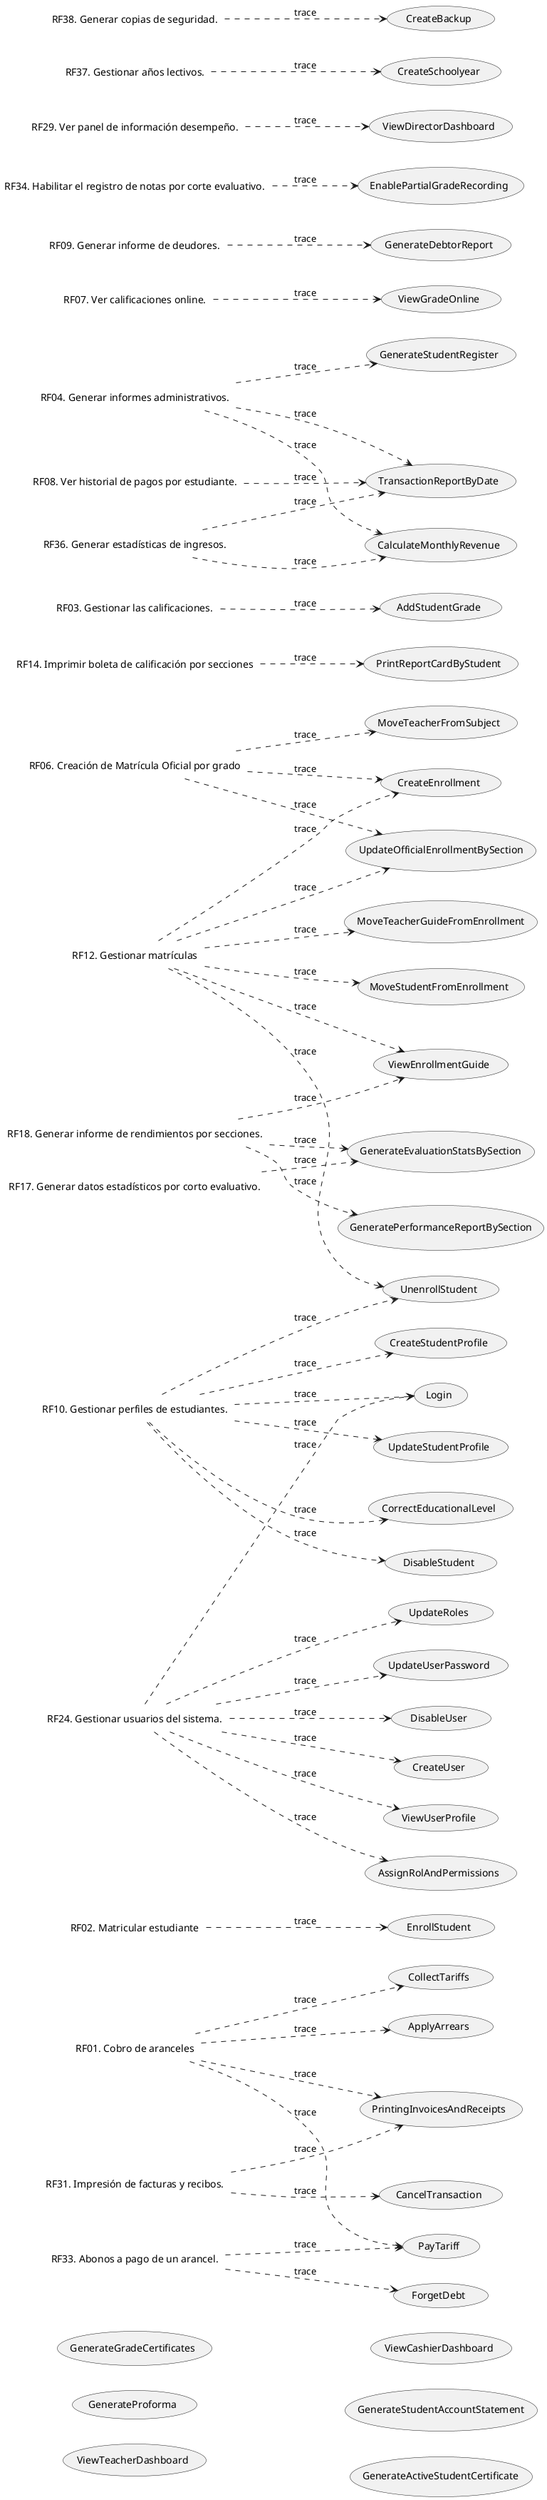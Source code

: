 @startuml
'skinparam BackgroundColor transparent
left to right direction
'Iteration 1
Label RF01 as "RF01. Cobro de aranceles"
Label RF02 as "RF02. Matricular estudiante"
label RF06 as "RF06. Creación de Matrícula Oficial por grado"
label RF12 as "RF12. Gestionar matrículas"
label RF14 as "RF14. Imprimir boleta de calificación por secciones"

'Iteration 2
Label RF03 as "RF03. Gestionar las calificaciones."
Label RF10 as "RF10. Gestionar perfiles de estudiantes."
Label RF24 as "RF24. Gestionar usuarios del sistema."
Label RF33 as "RF33. Abonos a pago de un arancel."

'Iteration 3
Label RF04 as "RF04. Generar informes administrativos."
Label RF07 as "RF07. Ver calificaciones online."
Label RF08 as "RF08. Ver historial de pagos por estudiante."
Label RF31 as "RF31. Impresión de facturas y recibos."
Label RF36 as "RF36. Generar estadísticas de ingresos."

'Iteration 4
Label RF09 as "RF09. Generar informe de deudores."
Label RF34 as "RF34. Habilitar el registro de notas por corte evaluativo."

'Iteration 5
Label RF18 as "RF18. Generar informe de rendimientos por secciones."
Label RF29 as "RF29. Ver panel de información desempeño."
Label RF37 as "RF37. Gestionar años lectivos."
Label RF38 as "RF38. Generar copias de seguridad."

'Iteration 5
Label RF17 as "RF17. Generar datos estadísticos por corto evaluativo."


'Iteration 1
usecase CU01 as "EnrollStudent"
usecase CU05 as "UpdateOfficialEnrollmentBySection"
usecase CU58 as "PrintingInvoicesAndReceipts"
usecase CU29 as "PrintReportCardByStudent"
usecase CU21 as "MoveTeacherGuideFromEnrollment"
usecase CU03 as "CollectTariffs"

'Iteration 2
usecase CU60 as "PayTariff"
usecase CU11 as "AddStudentGrade"
usecase CU02 as "CreateStudentProfile"
usecase CU69 as "Login"

'Iteration 3
usecase CU15 as "ViewGradeOnline"
usecase CU16 as "UpdateStudentProfile"
usecase CU22 as "MoveTeacherFromSubject"
usecase CU23 as "MoveStudentFromEnrollment"
usecase CU73 as "CancelTransaction"
usecase CU75 as "TransactionReportByDate"

'Iteration 4
usecase CU07 as "GenerateDebtorReport"
usecase CU20 as "CreateEnrollment"
usecase CU46 as "CreateUser"
usecase CU51 as "ViewUserProfile"
usecase CU61 as "EnablePartialGradeRecording"
usecase CU71 as "AssignRolAndPermissions"
usecase CU77 as "CorrectEducationalLevel"
usecase CU78 as "ForgetDebt"

'Iteration 5
usecase CU57 as "ViewDirectorDashboard"
usecase CU72 as "UpdateRoles"
usecase CU79 as "CreateSchoolyear"
usecase CU80 as "CreateBackup"
usecase CU81 as "ViewEnrollmentGuide"
usecase CU82 as "GenerateStudentRegister"
usecase CU83 as "UpdateUserPassword"
usecase CU85 as "ApplyArrears"

'Iteration 5
usecase CU10 as "GenerateGradeCertificates"
usecase CU18 as "DisableStudent"
usecase CU26 as "UnenrollStudent"
usecase CU31 as "GenerateEvaluationStatsBySection"
usecase CU32 as "GeneratePerformanceReportBySection"
usecase CU50 as "DisableUser"
usecase CU74 as "GenerateProforma"
usecase CU87 as "CalculateMonthlyRevenue"
usecase CU89 as "ViewTeacherDashboard"
usecase CU90 as "ViewCashierDashboard"
usecase CU91 as "GenerateStudentAccountStatement"
usecase CU92 as "GenerateActiveStudentCertificate"



'Iteration 1
RF01 ..> CU03 : trace
RF01 ..> CU58 : trace
RF02 ..> CU01 : trace
RF06 ..> CU05 : trace
RF12 ..> CU05 : trace
RF12 ..> CU21 : trace
RF14 ..> CU29 : trace

'Iteration 2
RF01 ..> CU60 : trace
RF06 ..> CU22 : trace
RF10 ..> CU02 : trace
RF10 ..> CU69 : trace
RF24 ..> CU69 : trace
RF33 ..> CU60 : trace
RF03 ..> CU11 : trace
RF07 ..> CU15 : trace

'Iteration 3
RF08 ..> CU75 : trace
RF04 ..> CU75 : trace
RF36 ..> CU75 : trace
RF31 ..> CU73 : trace
RF31 ..> CU58 : trace
RF10 ..> CU16 : trace
RF12 ..> CU23 : trace

'Iteration 4
RF09 ..> CU07 : trace
RF06 ..> CU20 : trace
RF12 ..> CU20 : trace
RF24 ..> CU46 : trace
RF24 ..> CU51 : trace
RF34 ..> CU61 : trace
RF24 ..> CU71 : trace
RF10 ..> CU77 : trace
RF33 ..> CU78 : trace

'Iteration 5
RF29 ..> CU57 : trace
RF24 ..> CU72 : trace
RF37 ..> CU79 : trace
RF38 ..> CU80 : trace
RF12 ..> CU81 : trace
RF18 ..> CU81 : trace
RF04 ..> CU82 : trace
RF24 ..> CU83 : trace
RF01 ..> CU85 : trace

'Iteration 6
RF24 ..> CU50 : trace
RF10 ..> CU18 : trace
RF10 ..> CU26 : trace
RF12 ..> CU26 : trace
RF04 ..> CU87 : trace
RF36 ..> CU87 : trace
RF17 ..> CU31 : trace
RF18 ..> CU31 : trace
RF18 ..> CU32 : trace

@enduml